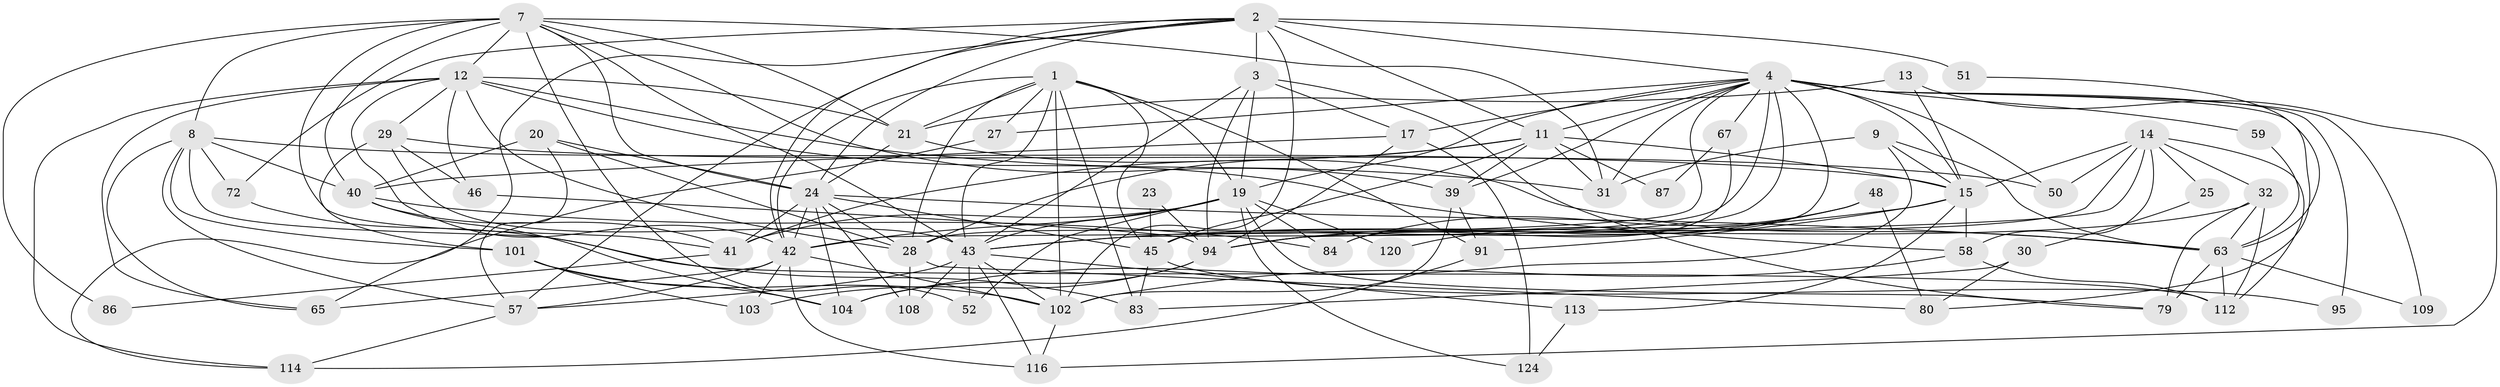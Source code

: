 // original degree distribution, {2: 0.13953488372093023, 4: 0.27906976744186046, 5: 0.2248062015503876, 6: 0.07751937984496124, 3: 0.24031007751937986, 7: 0.023255813953488372, 8: 0.007751937984496124, 9: 0.007751937984496124}
// Generated by graph-tools (version 1.1) at 2025/18/03/04/25 18:18:43]
// undirected, 64 vertices, 178 edges
graph export_dot {
graph [start="1"]
  node [color=gray90,style=filled];
  1 [super="+6+68"];
  2 [super="+18"];
  3 [super="+115"];
  4 [super="+10+5"];
  7 [super="+38+70"];
  8 [super="+85+49"];
  9 [super="+55"];
  11 [super="+110+77"];
  12 [super="+36+47"];
  13;
  14 [super="+56"];
  15 [super="+106+69+37"];
  17 [super="+98"];
  19 [super="+88+54"];
  20;
  21 [super="+121"];
  23;
  24 [super="+35+26"];
  25;
  27;
  28 [super="+117"];
  29 [super="+105"];
  30;
  31 [super="+71"];
  32 [super="+82"];
  39 [super="+76"];
  40 [super="+60"];
  41;
  42 [super="+62+61"];
  43 [super="+97+44"];
  45 [super="+78+75+99"];
  46;
  48;
  50;
  51 [super="+93"];
  52;
  57 [super="+111"];
  58 [super="+128"];
  59;
  63 [super="+81+66"];
  65 [super="+125"];
  67;
  72;
  79 [super="+89"];
  80;
  83;
  84 [super="+126"];
  86;
  87;
  91;
  94 [super="+100"];
  95;
  101;
  102 [super="+107"];
  103;
  104;
  108;
  109;
  112;
  113;
  114;
  116 [super="+118"];
  120;
  124;
  1 -- 102;
  1 -- 45;
  1 -- 27;
  1 -- 28;
  1 -- 83;
  1 -- 42;
  1 -- 91;
  1 -- 43;
  1 -- 21;
  1 -- 19;
  2 -- 57;
  2 -- 102;
  2 -- 72;
  2 -- 42;
  2 -- 11;
  2 -- 114;
  2 -- 51 [weight=2];
  2 -- 24;
  2 -- 4;
  2 -- 3;
  3 -- 79;
  3 -- 94;
  3 -- 19;
  3 -- 17;
  3 -- 43;
  4 -- 59;
  4 -- 95;
  4 -- 80;
  4 -- 67;
  4 -- 27;
  4 -- 28;
  4 -- 15 [weight=2];
  4 -- 39 [weight=2];
  4 -- 42;
  4 -- 43 [weight=2];
  4 -- 11;
  4 -- 45;
  4 -- 109;
  4 -- 17;
  4 -- 50;
  4 -- 19;
  4 -- 31;
  7 -- 86 [weight=2];
  7 -- 52;
  7 -- 24;
  7 -- 8;
  7 -- 41;
  7 -- 39;
  7 -- 40;
  7 -- 31;
  7 -- 21;
  7 -- 43;
  7 -- 12;
  8 -- 65;
  8 -- 112;
  8 -- 101;
  8 -- 15;
  8 -- 72;
  8 -- 40;
  8 -- 57;
  9 -- 104;
  9 -- 31 [weight=2];
  9 -- 63;
  9 -- 15;
  11 -- 41;
  11 -- 87;
  11 -- 28;
  11 -- 39;
  11 -- 15 [weight=2];
  11 -- 45;
  11 -- 31;
  12 -- 28;
  12 -- 31;
  12 -- 42;
  12 -- 114;
  12 -- 21 [weight=2];
  12 -- 58;
  12 -- 46;
  12 -- 65;
  12 -- 29;
  13 -- 15;
  13 -- 116;
  13 -- 21;
  14 -- 94;
  14 -- 112;
  14 -- 50;
  14 -- 25;
  14 -- 15;
  14 -- 45;
  14 -- 32;
  14 -- 58;
  15 -- 58;
  15 -- 91;
  15 -- 113;
  15 -- 43;
  17 -- 40;
  17 -- 94;
  17 -- 124;
  19 -- 41;
  19 -- 52;
  19 -- 120;
  19 -- 124;
  19 -- 79;
  19 -- 42;
  19 -- 43;
  19 -- 84;
  20 -- 28;
  20 -- 24;
  20 -- 40;
  20 -- 57;
  21 -- 24;
  21 -- 63;
  23 -- 45;
  23 -- 94;
  24 -- 108;
  24 -- 104;
  24 -- 41;
  24 -- 28;
  24 -- 42;
  24 -- 63;
  24 -- 45;
  25 -- 30;
  27 -- 65;
  28 -- 80;
  28 -- 108 [weight=2];
  29 -- 101;
  29 -- 50;
  29 -- 46;
  29 -- 43;
  30 -- 83;
  30 -- 80;
  32 -- 112;
  32 -- 79 [weight=2];
  32 -- 94;
  32 -- 63;
  39 -- 91;
  39 -- 102;
  40 -- 41;
  40 -- 84;
  40 -- 104;
  41 -- 86;
  42 -- 102;
  42 -- 116;
  42 -- 103;
  42 -- 65;
  42 -- 57;
  43 -- 52;
  43 -- 116;
  43 -- 113;
  43 -- 57;
  43 -- 108;
  43 -- 102;
  45 -- 95;
  45 -- 83;
  46 -- 94;
  48 -- 80;
  48 -- 94;
  48 -- 120;
  48 -- 84;
  51 -- 63;
  57 -- 114;
  58 -- 102 [weight=2];
  58 -- 112;
  59 -- 63;
  63 -- 112;
  63 -- 109;
  63 -- 79;
  67 -- 84;
  67 -- 87;
  72 -- 83;
  91 -- 114;
  94 -- 103;
  94 -- 104;
  101 -- 104;
  101 -- 103;
  101 -- 102;
  102 -- 116;
  113 -- 124;
}
